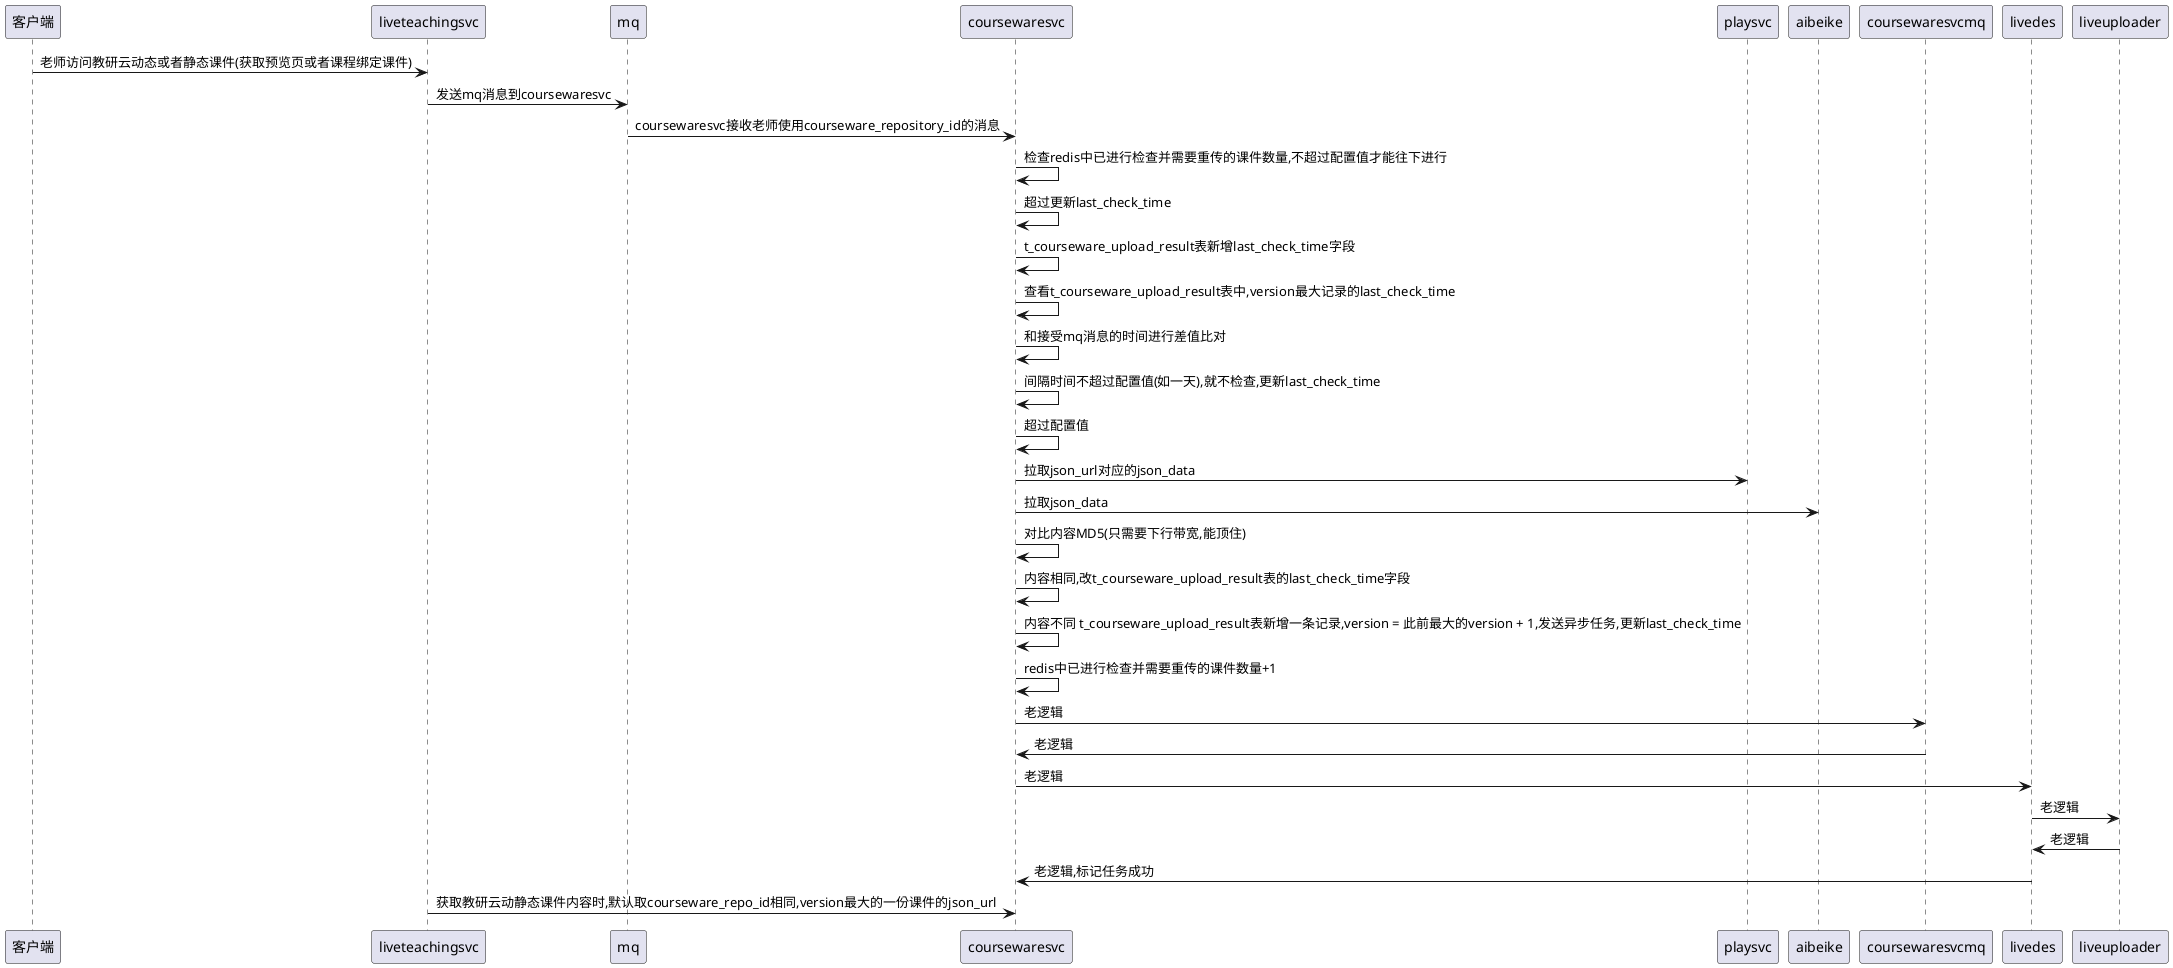 @startuml 公有云文件替换流程图(阿里云为例)
客户端 -> liveteachingsvc : 老师访问教研云动态或者静态课件(获取预览页或者课程绑定课件)
liveteachingsvc -> mq : 发送mq消息到coursewaresvc
mq -> coursewaresvc : coursewaresvc接收老师使用courseware_repository_id的消息
coursewaresvc -> coursewaresvc : 检查redis中已进行检查并需要重传的课件数量,不超过配置值才能往下进行
coursewaresvc -> coursewaresvc : 超过更新last_check_time
coursewaresvc -> coursewaresvc : t_courseware_upload_result表新增last_check_time字段
coursewaresvc -> coursewaresvc : 查看t_courseware_upload_result表中,version最大记录的last_check_time
coursewaresvc -> coursewaresvc :和接受mq消息的时间进行差值比对
coursewaresvc -> coursewaresvc :间隔时间不超过配置值(如一天),就不检查,更新last_check_time
coursewaresvc -> coursewaresvc :超过配置值
coursewaresvc -> playsvc : 拉取json_url对应的json_data
coursewaresvc -> aibeike : 拉取json_data
coursewaresvc -> coursewaresvc : 对比内容MD5(只需要下行带宽,能顶住)
coursewaresvc -> coursewaresvc : 内容相同,改t_courseware_upload_result表的last_check_time字段
coursewaresvc -> coursewaresvc : 内容不同 t_courseware_upload_result表新增一条记录,version = 此前最大的version + 1,发送异步任务,更新last_check_time
coursewaresvc -> coursewaresvc : redis中已进行检查并需要重传的课件数量+1
coursewaresvc -> coursewaresvcmq : 老逻辑
coursewaresvcmq -> coursewaresvc : 老逻辑 
coursewaresvc -> livedes : 老逻辑
livedes -> liveuploader : 老逻辑
liveuploader ->livedes: 老逻辑
livedes -> coursewaresvc: 老逻辑,标记任务成功

liveteachingsvc -> coursewaresvc : 获取教研云动静态课件内容时,默认取courseware_repo_id相同,version最大的一份课件的json_url
@enduml
